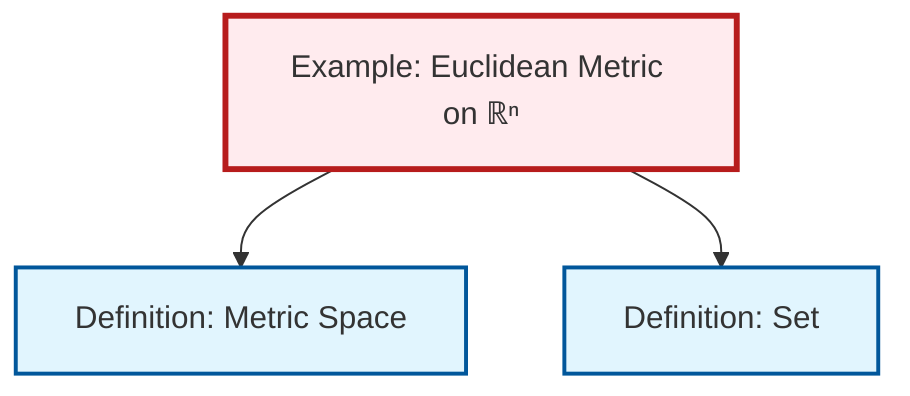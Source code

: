 graph TD
    classDef definition fill:#e1f5fe,stroke:#01579b,stroke-width:2px
    classDef theorem fill:#f3e5f5,stroke:#4a148c,stroke-width:2px
    classDef axiom fill:#fff3e0,stroke:#e65100,stroke-width:2px
    classDef example fill:#e8f5e9,stroke:#1b5e20,stroke-width:2px
    classDef current fill:#ffebee,stroke:#b71c1c,stroke-width:3px
    ex-euclidean-metric["Example: Euclidean Metric on ℝⁿ"]:::example
    def-set["Definition: Set"]:::definition
    def-metric-space["Definition: Metric Space"]:::definition
    ex-euclidean-metric --> def-metric-space
    ex-euclidean-metric --> def-set
    class ex-euclidean-metric current